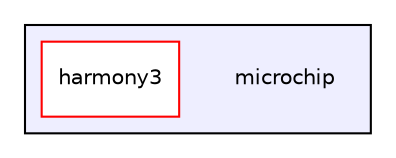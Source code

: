 digraph "C:/microchip" {
  compound=true
  node [ fontsize="10", fontname="Helvetica"];
  edge [ labelfontsize="10", labelfontname="Helvetica"];
  subgraph clusterdir_60864ceb768185ac6327ae001cbbf6bb {
    graph [ bgcolor="#eeeeff", pencolor="black", label="" URL="dir_60864ceb768185ac6327ae001cbbf6bb.html"];
    dir_60864ceb768185ac6327ae001cbbf6bb [shape=plaintext label="microchip"];
    dir_8327cc5e7490d0d717a590fa18e4643a [shape=box label="harmony3" color="red" fillcolor="white" style="filled" URL="dir_8327cc5e7490d0d717a590fa18e4643a.html"];
  }
}
